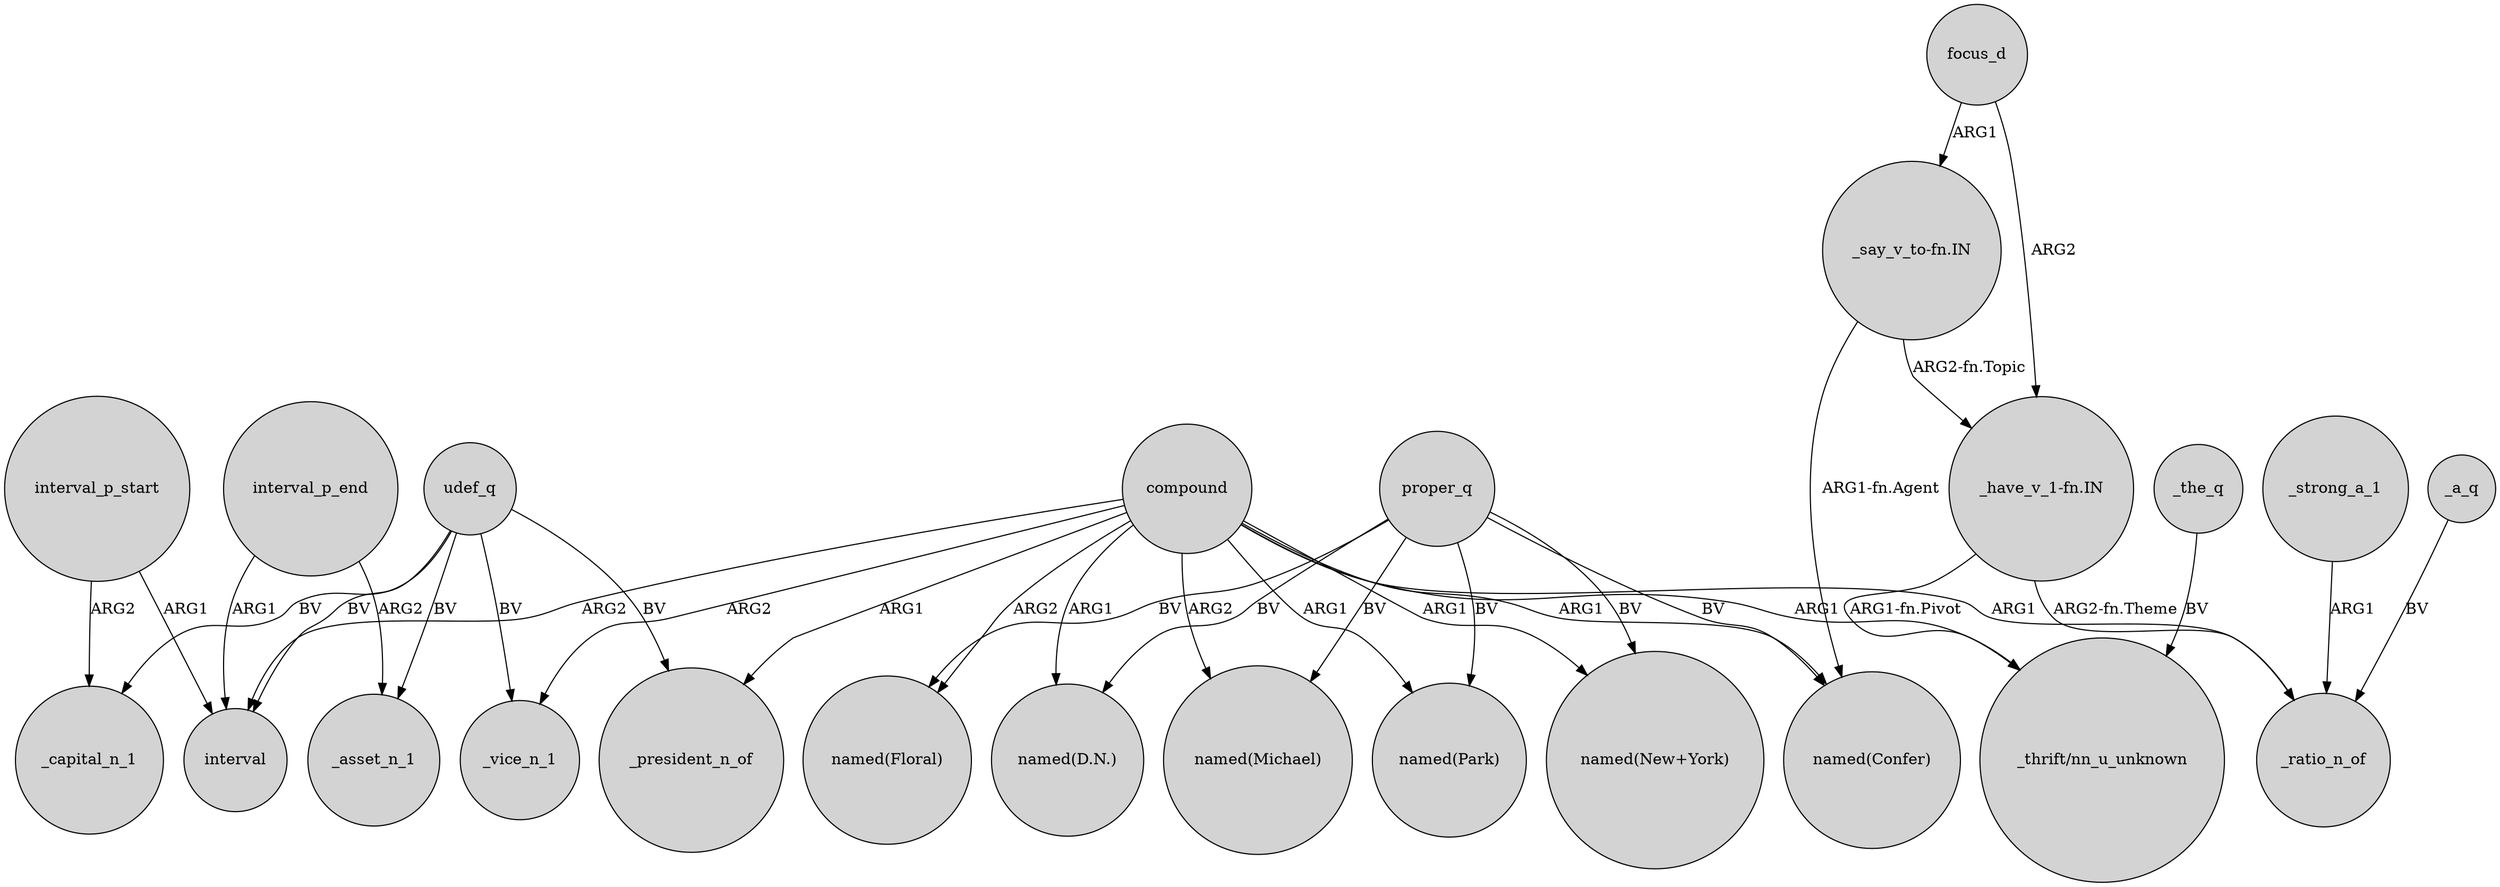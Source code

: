 digraph {
	node [shape=circle style=filled]
	compound -> _vice_n_1 [label=ARG2]
	focus_d -> "_have_v_1-fn.IN" [label=ARG2]
	proper_q -> "named(New+York)" [label=BV]
	interval_p_start -> _capital_n_1 [label=ARG2]
	compound -> "named(Floral)" [label=ARG2]
	"_have_v_1-fn.IN" -> "_thrift/nn_u_unknown" [label="ARG1-fn.Pivot"]
	interval_p_end -> _asset_n_1 [label=ARG2]
	udef_q -> _asset_n_1 [label=BV]
	udef_q -> _vice_n_1 [label=BV]
	_strong_a_1 -> _ratio_n_of [label=ARG1]
	proper_q -> "named(Michael)" [label=BV]
	compound -> "named(D.N.)" [label=ARG1]
	"_have_v_1-fn.IN" -> _ratio_n_of [label="ARG2-fn.Theme"]
	proper_q -> "named(Park)" [label=BV]
	_a_q -> _ratio_n_of [label=BV]
	compound -> "named(Confer)" [label=ARG1]
	proper_q -> "named(D.N.)" [label=BV]
	interval_p_start -> interval [label=ARG1]
	compound -> _president_n_of [label=ARG1]
	udef_q -> _president_n_of [label=BV]
	compound -> interval [label=ARG2]
	compound -> "named(New+York)" [label=ARG1]
	_the_q -> "_thrift/nn_u_unknown" [label=BV]
	"_say_v_to-fn.IN" -> "named(Confer)" [label="ARG1-fn.Agent"]
	proper_q -> "named(Floral)" [label=BV]
	interval_p_end -> interval [label=ARG1]
	"_say_v_to-fn.IN" -> "_have_v_1-fn.IN" [label="ARG2-fn.Topic"]
	compound -> "named(Park)" [label=ARG1]
	proper_q -> "named(Confer)" [label=BV]
	compound -> _ratio_n_of [label=ARG1]
	udef_q -> interval [label=BV]
	compound -> "named(Michael)" [label=ARG2]
	focus_d -> "_say_v_to-fn.IN" [label=ARG1]
	udef_q -> _capital_n_1 [label=BV]
	compound -> "_thrift/nn_u_unknown" [label=ARG1]
}
